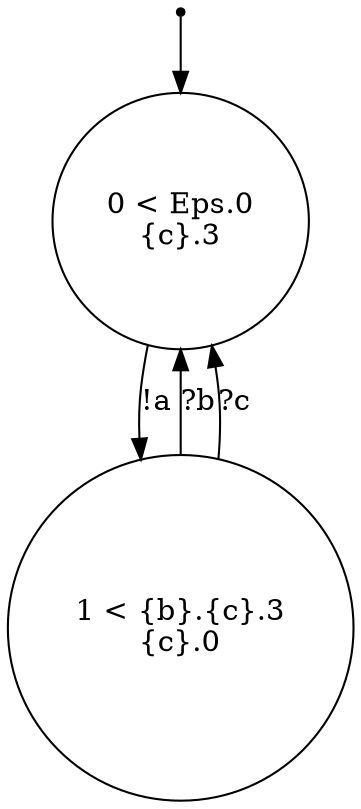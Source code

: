 digraph {
 node [shape=point] ENTRY
 node [shape=circle]
1 [label="1 < {b}.{c}.3
{c}.0
"]
0 [label="0 < Eps.0
{c}.3
"]
ENTRY -> 0
1 -> 0 [label="?b"]
1 -> 0 [label="?c"]
0 -> 1 [label="!a"]

}